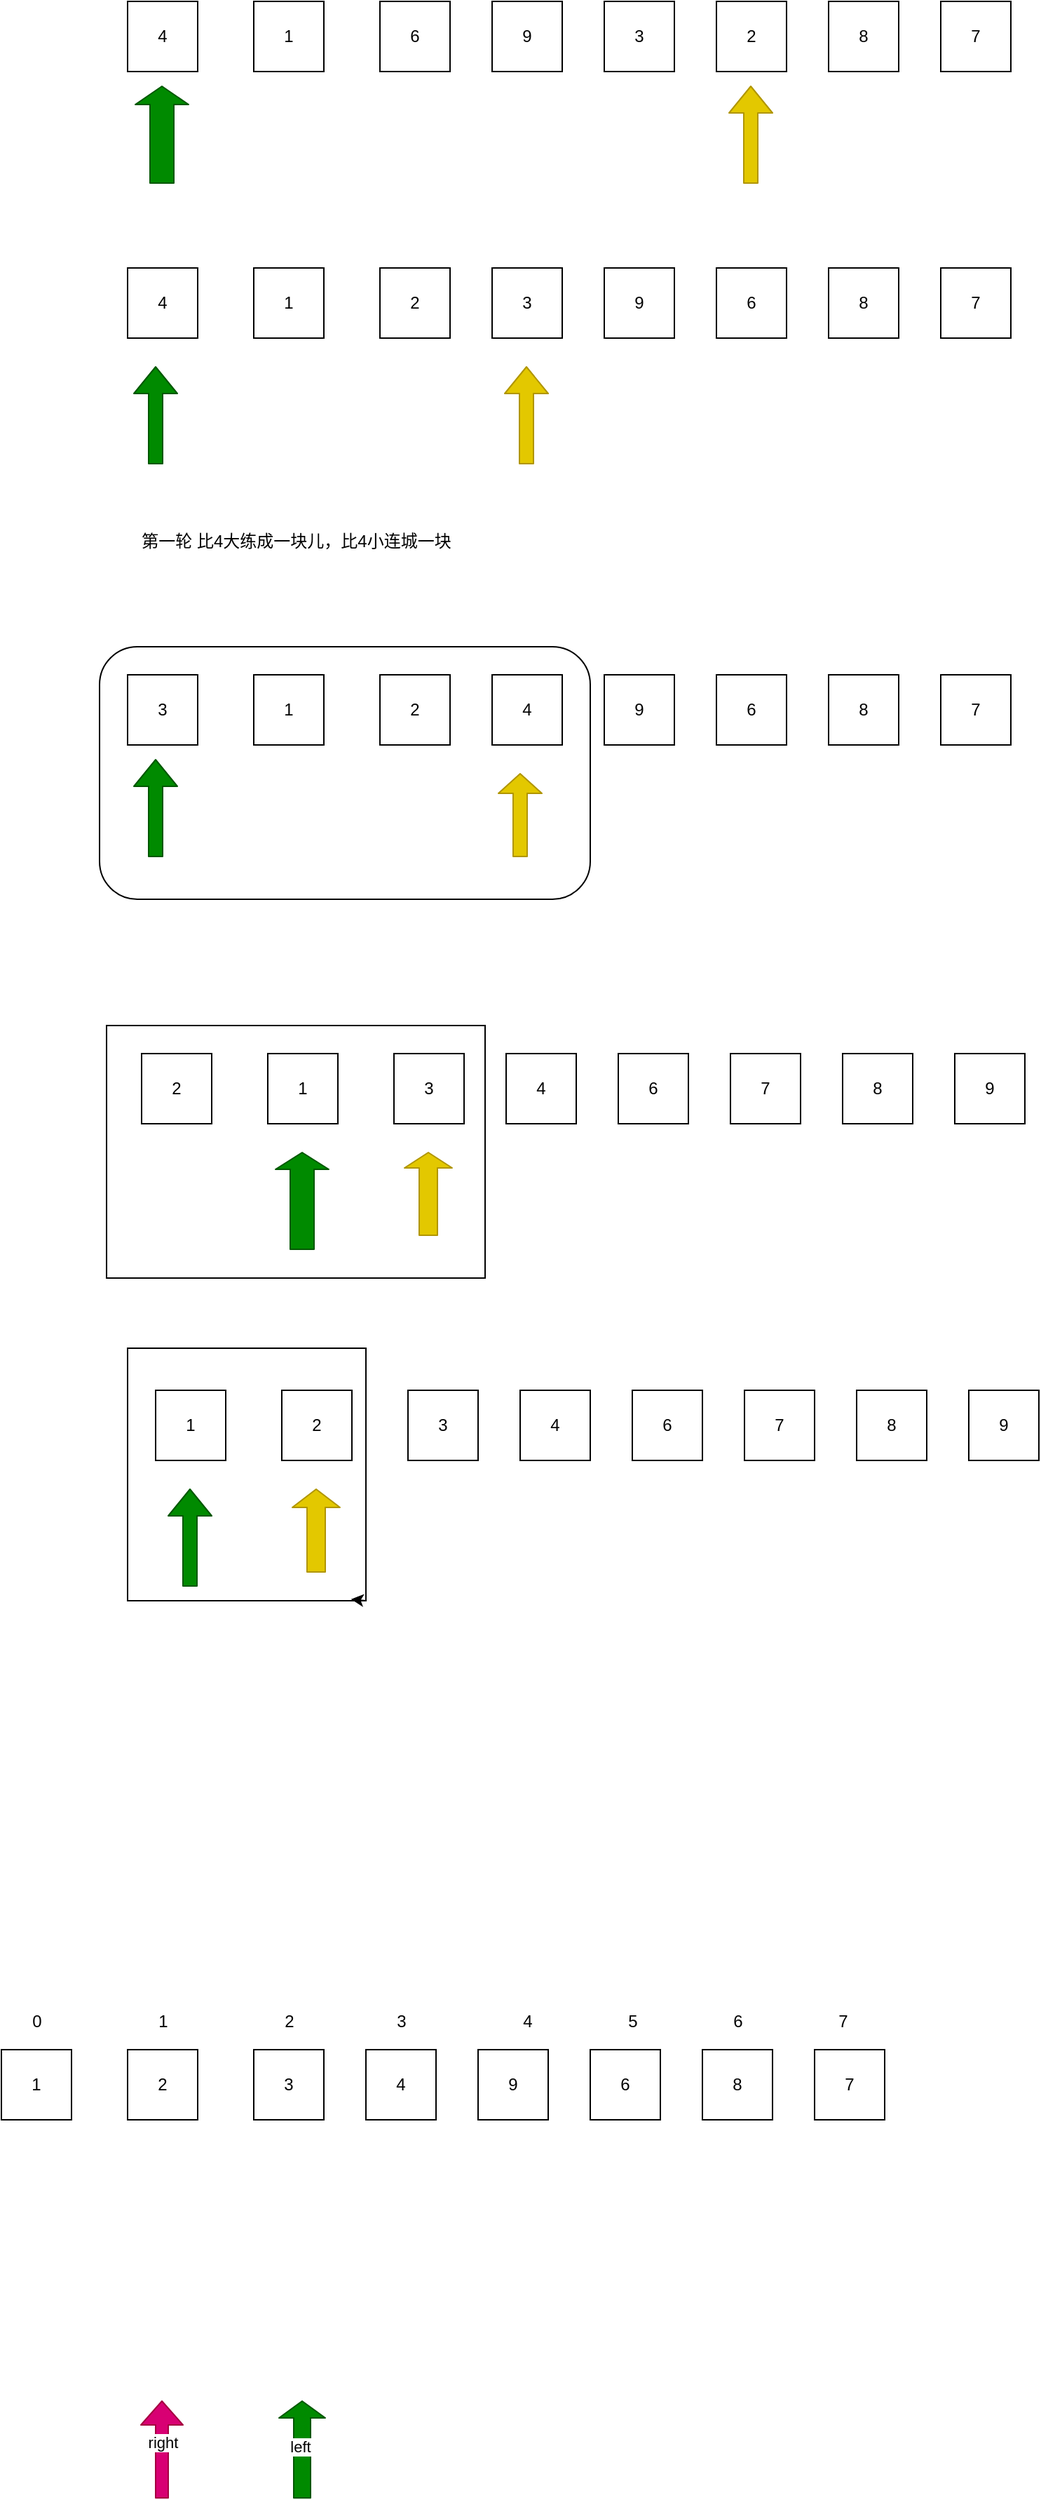 <mxfile>
    <diagram id="MeJ9iR_U8tfWcCD-AlA-" name="第 1 页">
        <mxGraphModel dx="890" dy="506" grid="1" gridSize="10" guides="1" tooltips="1" connect="1" arrows="1" fold="1" page="1" pageScale="1" pageWidth="827" pageHeight="1169" math="0" shadow="0">
            <root>
                <mxCell id="0"/>
                <mxCell id="1" parent="0"/>
                <mxCell id="51" value="" style="rounded=0;whiteSpace=wrap;html=1;" parent="1" vertex="1">
                    <mxGeometry x="95" y="810" width="270" height="180" as="geometry"/>
                </mxCell>
                <mxCell id="34" value="" style="rounded=1;whiteSpace=wrap;html=1;" parent="1" vertex="1">
                    <mxGeometry x="90" y="540" width="350" height="180" as="geometry"/>
                </mxCell>
                <mxCell id="2" value="1" style="rounded=0;whiteSpace=wrap;html=1;" parent="1" vertex="1">
                    <mxGeometry x="200" y="270" width="50" height="50" as="geometry"/>
                </mxCell>
                <mxCell id="3" value="6" style="rounded=0;whiteSpace=wrap;html=1;" parent="1" vertex="1">
                    <mxGeometry x="530" y="270" width="50" height="50" as="geometry"/>
                </mxCell>
                <mxCell id="4" value="9" style="rounded=0;whiteSpace=wrap;html=1;" parent="1" vertex="1">
                    <mxGeometry x="450" y="270" width="50" height="50" as="geometry"/>
                </mxCell>
                <mxCell id="5" value="4" style="rounded=0;whiteSpace=wrap;html=1;" parent="1" vertex="1">
                    <mxGeometry x="110" y="270" width="50" height="50" as="geometry"/>
                </mxCell>
                <mxCell id="6" value="2" style="rounded=0;whiteSpace=wrap;html=1;" parent="1" vertex="1">
                    <mxGeometry x="290" y="270" width="50" height="50" as="geometry"/>
                </mxCell>
                <mxCell id="7" value="7" style="rounded=0;whiteSpace=wrap;html=1;" parent="1" vertex="1">
                    <mxGeometry x="690" y="270" width="50" height="50" as="geometry"/>
                </mxCell>
                <mxCell id="8" value="8" style="rounded=0;whiteSpace=wrap;html=1;" parent="1" vertex="1">
                    <mxGeometry x="610" y="270" width="50" height="50" as="geometry"/>
                </mxCell>
                <mxCell id="9" value="3" style="rounded=0;whiteSpace=wrap;html=1;" parent="1" vertex="1">
                    <mxGeometry x="370" y="270" width="50" height="50" as="geometry"/>
                </mxCell>
                <mxCell id="10" value="" style="shape=flexArrow;endArrow=classic;html=1;fillColor=#008a00;strokeColor=#005700;" parent="1" edge="1">
                    <mxGeometry width="50" height="50" relative="1" as="geometry">
                        <mxPoint x="130" y="410" as="sourcePoint"/>
                        <mxPoint x="130" y="340" as="targetPoint"/>
                    </mxGeometry>
                </mxCell>
                <mxCell id="11" value="" style="shape=flexArrow;endArrow=classic;html=1;fillColor=#e3c800;strokeColor=#B09500;" parent="1" edge="1">
                    <mxGeometry width="50" height="50" relative="1" as="geometry">
                        <mxPoint x="394.5" y="410" as="sourcePoint"/>
                        <mxPoint x="394.5" y="340" as="targetPoint"/>
                    </mxGeometry>
                </mxCell>
                <mxCell id="12" value="第一轮 比4大练成一块儿，比4小连城一块" style="text;html=1;align=center;verticalAlign=middle;resizable=0;points=[];autosize=1;strokeColor=none;fillColor=none;" parent="1" vertex="1">
                    <mxGeometry x="110" y="450" width="240" height="30" as="geometry"/>
                </mxCell>
                <mxCell id="13" value="1" style="rounded=0;whiteSpace=wrap;html=1;" parent="1" vertex="1">
                    <mxGeometry x="200" y="80" width="50" height="50" as="geometry"/>
                </mxCell>
                <mxCell id="14" value="2" style="rounded=0;whiteSpace=wrap;html=1;" parent="1" vertex="1">
                    <mxGeometry x="530" y="80" width="50" height="50" as="geometry"/>
                </mxCell>
                <mxCell id="15" value="3" style="rounded=0;whiteSpace=wrap;html=1;" parent="1" vertex="1">
                    <mxGeometry x="450" y="80" width="50" height="50" as="geometry"/>
                </mxCell>
                <mxCell id="16" value="4" style="rounded=0;whiteSpace=wrap;html=1;" parent="1" vertex="1">
                    <mxGeometry x="110" y="80" width="50" height="50" as="geometry"/>
                </mxCell>
                <mxCell id="17" value="6" style="rounded=0;whiteSpace=wrap;html=1;" parent="1" vertex="1">
                    <mxGeometry x="290" y="80" width="50" height="50" as="geometry"/>
                </mxCell>
                <mxCell id="18" value="7" style="rounded=0;whiteSpace=wrap;html=1;" parent="1" vertex="1">
                    <mxGeometry x="690" y="80" width="50" height="50" as="geometry"/>
                </mxCell>
                <mxCell id="19" value="8" style="rounded=0;whiteSpace=wrap;html=1;" parent="1" vertex="1">
                    <mxGeometry x="610" y="80" width="50" height="50" as="geometry"/>
                </mxCell>
                <mxCell id="20" value="9" style="rounded=0;whiteSpace=wrap;html=1;" parent="1" vertex="1">
                    <mxGeometry x="370" y="80" width="50" height="50" as="geometry"/>
                </mxCell>
                <mxCell id="22" value="1" style="rounded=0;whiteSpace=wrap;html=1;" parent="1" vertex="1">
                    <mxGeometry x="200" y="560" width="50" height="50" as="geometry"/>
                </mxCell>
                <mxCell id="23" value="6" style="rounded=0;whiteSpace=wrap;html=1;" parent="1" vertex="1">
                    <mxGeometry x="530" y="560" width="50" height="50" as="geometry"/>
                </mxCell>
                <mxCell id="24" value="9" style="rounded=0;whiteSpace=wrap;html=1;" parent="1" vertex="1">
                    <mxGeometry x="450" y="560" width="50" height="50" as="geometry"/>
                </mxCell>
                <mxCell id="25" value="3" style="rounded=0;whiteSpace=wrap;html=1;" parent="1" vertex="1">
                    <mxGeometry x="110" y="560" width="50" height="50" as="geometry"/>
                </mxCell>
                <mxCell id="26" value="2" style="rounded=0;whiteSpace=wrap;html=1;" parent="1" vertex="1">
                    <mxGeometry x="290" y="560" width="50" height="50" as="geometry"/>
                </mxCell>
                <mxCell id="27" value="7" style="rounded=0;whiteSpace=wrap;html=1;" parent="1" vertex="1">
                    <mxGeometry x="690" y="560" width="50" height="50" as="geometry"/>
                </mxCell>
                <mxCell id="28" value="8" style="rounded=0;whiteSpace=wrap;html=1;" parent="1" vertex="1">
                    <mxGeometry x="610" y="560" width="50" height="50" as="geometry"/>
                </mxCell>
                <mxCell id="29" value="4" style="rounded=0;whiteSpace=wrap;html=1;" parent="1" vertex="1">
                    <mxGeometry x="370" y="560" width="50" height="50" as="geometry"/>
                </mxCell>
                <mxCell id="36" value="1" style="rounded=0;whiteSpace=wrap;html=1;" parent="1" vertex="1">
                    <mxGeometry x="210" y="830" width="50" height="50" as="geometry"/>
                </mxCell>
                <mxCell id="37" value="7" style="rounded=0;whiteSpace=wrap;html=1;" parent="1" vertex="1">
                    <mxGeometry x="540" y="830" width="50" height="50" as="geometry"/>
                </mxCell>
                <mxCell id="38" value="6" style="rounded=0;whiteSpace=wrap;html=1;" parent="1" vertex="1">
                    <mxGeometry x="460" y="830" width="50" height="50" as="geometry"/>
                </mxCell>
                <mxCell id="39" value="2" style="rounded=0;whiteSpace=wrap;html=1;" parent="1" vertex="1">
                    <mxGeometry x="120" y="830" width="50" height="50" as="geometry"/>
                </mxCell>
                <mxCell id="40" value="3" style="rounded=0;whiteSpace=wrap;html=1;" parent="1" vertex="1">
                    <mxGeometry x="300" y="830" width="50" height="50" as="geometry"/>
                </mxCell>
                <mxCell id="41" value="9" style="rounded=0;whiteSpace=wrap;html=1;" parent="1" vertex="1">
                    <mxGeometry x="700" y="830" width="50" height="50" as="geometry"/>
                </mxCell>
                <mxCell id="42" value="8" style="rounded=0;whiteSpace=wrap;html=1;" parent="1" vertex="1">
                    <mxGeometry x="620" y="830" width="50" height="50" as="geometry"/>
                </mxCell>
                <mxCell id="43" value="4" style="rounded=0;whiteSpace=wrap;html=1;" parent="1" vertex="1">
                    <mxGeometry x="380" y="830" width="50" height="50" as="geometry"/>
                </mxCell>
                <mxCell id="44" value="" style="shape=flexArrow;endArrow=classic;html=1;fillColor=#008a00;strokeColor=#005700;width=17;endSize=3.67;" parent="1" edge="1">
                    <mxGeometry width="50" height="50" relative="1" as="geometry">
                        <mxPoint x="234.5" y="970" as="sourcePoint"/>
                        <mxPoint x="234.5" y="900" as="targetPoint"/>
                    </mxGeometry>
                </mxCell>
                <mxCell id="48" value="" style="shape=flexArrow;endArrow=classic;html=1;fillColor=#e3c800;strokeColor=#B09500;width=13;endSize=3.33;" parent="1" edge="1">
                    <mxGeometry width="50" height="50" relative="1" as="geometry">
                        <mxPoint x="324.5" y="960" as="sourcePoint"/>
                        <mxPoint x="324.5" y="900" as="targetPoint"/>
                    </mxGeometry>
                </mxCell>
                <mxCell id="54" value="" style="rounded=0;whiteSpace=wrap;html=1;" parent="1" vertex="1">
                    <mxGeometry x="110" y="1040" width="170" height="180" as="geometry"/>
                </mxCell>
                <mxCell id="55" value="2" style="rounded=0;whiteSpace=wrap;html=1;" parent="1" vertex="1">
                    <mxGeometry x="220" y="1070" width="50" height="50" as="geometry"/>
                </mxCell>
                <mxCell id="56" value="7" style="rounded=0;whiteSpace=wrap;html=1;" parent="1" vertex="1">
                    <mxGeometry x="550" y="1070" width="50" height="50" as="geometry"/>
                </mxCell>
                <mxCell id="57" value="6" style="rounded=0;whiteSpace=wrap;html=1;" parent="1" vertex="1">
                    <mxGeometry x="470" y="1070" width="50" height="50" as="geometry"/>
                </mxCell>
                <mxCell id="58" value="1" style="rounded=0;whiteSpace=wrap;html=1;" parent="1" vertex="1">
                    <mxGeometry x="130" y="1070" width="50" height="50" as="geometry"/>
                </mxCell>
                <mxCell id="59" value="3" style="rounded=0;whiteSpace=wrap;html=1;" parent="1" vertex="1">
                    <mxGeometry x="310" y="1070" width="50" height="50" as="geometry"/>
                </mxCell>
                <mxCell id="60" value="9" style="rounded=0;whiteSpace=wrap;html=1;" parent="1" vertex="1">
                    <mxGeometry x="710" y="1070" width="50" height="50" as="geometry"/>
                </mxCell>
                <mxCell id="61" value="8" style="rounded=0;whiteSpace=wrap;html=1;" parent="1" vertex="1">
                    <mxGeometry x="630" y="1070" width="50" height="50" as="geometry"/>
                </mxCell>
                <mxCell id="62" value="4" style="rounded=0;whiteSpace=wrap;html=1;" parent="1" vertex="1">
                    <mxGeometry x="390" y="1070" width="50" height="50" as="geometry"/>
                </mxCell>
                <mxCell id="63" value="" style="shape=flexArrow;endArrow=classic;html=1;fillColor=#008a00;strokeColor=#005700;" parent="1" edge="1">
                    <mxGeometry width="50" height="50" relative="1" as="geometry">
                        <mxPoint x="154.5" y="1210" as="sourcePoint"/>
                        <mxPoint x="154.5" y="1140" as="targetPoint"/>
                    </mxGeometry>
                </mxCell>
                <mxCell id="65" value="" style="shape=flexArrow;endArrow=classic;html=1;fillColor=#008a00;strokeColor=#005700;" parent="1" edge="1">
                    <mxGeometry width="50" height="50" relative="1" as="geometry">
                        <mxPoint x="130" y="690" as="sourcePoint"/>
                        <mxPoint x="130" y="620" as="targetPoint"/>
                    </mxGeometry>
                </mxCell>
                <mxCell id="66" value="" style="shape=flexArrow;endArrow=classic;html=1;fillColor=#e3c800;strokeColor=#B09500;width=10;endSize=4.33;" parent="1" edge="1">
                    <mxGeometry width="50" height="50" relative="1" as="geometry">
                        <mxPoint x="390" y="690" as="sourcePoint"/>
                        <mxPoint x="390" y="630" as="targetPoint"/>
                    </mxGeometry>
                </mxCell>
                <mxCell id="67" style="edgeStyle=none;html=1;exitX=1;exitY=1;exitDx=0;exitDy=0;entryX=0.937;entryY=0.994;entryDx=0;entryDy=0;entryPerimeter=0;" parent="1" source="54" target="54" edge="1">
                    <mxGeometry relative="1" as="geometry"/>
                </mxCell>
                <mxCell id="68" value="" style="shape=flexArrow;endArrow=classic;html=1;fillColor=#e3c800;strokeColor=#B09500;width=13;endSize=4;startSize=4;" edge="1" parent="1">
                    <mxGeometry width="50" height="50" relative="1" as="geometry">
                        <mxPoint x="244.5" y="1200" as="sourcePoint"/>
                        <mxPoint x="244.5" y="1140" as="targetPoint"/>
                    </mxGeometry>
                </mxCell>
                <mxCell id="69" value="" style="shape=flexArrow;endArrow=classic;html=1;fillColor=#008a00;strokeColor=#005700;width=17;endSize=4;" edge="1" parent="1">
                    <mxGeometry width="50" height="50" relative="1" as="geometry">
                        <mxPoint x="134.5" y="210" as="sourcePoint"/>
                        <mxPoint x="134.5" y="140" as="targetPoint"/>
                    </mxGeometry>
                </mxCell>
                <mxCell id="70" value="" style="shape=flexArrow;endArrow=classic;html=1;fillColor=#e3c800;strokeColor=#B09500;" edge="1" parent="1">
                    <mxGeometry width="50" height="50" relative="1" as="geometry">
                        <mxPoint x="554.5" y="210" as="sourcePoint"/>
                        <mxPoint x="554.5" y="140" as="targetPoint"/>
                    </mxGeometry>
                </mxCell>
                <mxCell id="71" value="2" style="rounded=0;whiteSpace=wrap;html=1;" vertex="1" parent="1">
                    <mxGeometry x="110" y="1540" width="50" height="50" as="geometry"/>
                </mxCell>
                <mxCell id="72" value="6" style="rounded=0;whiteSpace=wrap;html=1;" vertex="1" parent="1">
                    <mxGeometry x="440" y="1540" width="50" height="50" as="geometry"/>
                </mxCell>
                <mxCell id="73" value="9" style="rounded=0;whiteSpace=wrap;html=1;" vertex="1" parent="1">
                    <mxGeometry x="360" y="1540" width="50" height="50" as="geometry"/>
                </mxCell>
                <mxCell id="74" value="1" style="rounded=0;whiteSpace=wrap;html=1;" vertex="1" parent="1">
                    <mxGeometry x="20" y="1540" width="50" height="50" as="geometry"/>
                </mxCell>
                <mxCell id="75" value="3" style="rounded=0;whiteSpace=wrap;html=1;" vertex="1" parent="1">
                    <mxGeometry x="200" y="1540" width="50" height="50" as="geometry"/>
                </mxCell>
                <mxCell id="76" value="7" style="rounded=0;whiteSpace=wrap;html=1;" vertex="1" parent="1">
                    <mxGeometry x="600" y="1540" width="50" height="50" as="geometry"/>
                </mxCell>
                <mxCell id="77" value="8" style="rounded=0;whiteSpace=wrap;html=1;" vertex="1" parent="1">
                    <mxGeometry x="520" y="1540" width="50" height="50" as="geometry"/>
                </mxCell>
                <mxCell id="78" value="4" style="rounded=0;whiteSpace=wrap;html=1;" vertex="1" parent="1">
                    <mxGeometry x="280" y="1540" width="50" height="50" as="geometry"/>
                </mxCell>
                <mxCell id="79" value="" style="shape=flexArrow;endArrow=classic;html=1;fillColor=#008a00;strokeColor=#005700;width=12;endSize=3.67;" edge="1" parent="1">
                    <mxGeometry width="50" height="50" relative="1" as="geometry">
                        <mxPoint x="234.5" y="1860" as="sourcePoint"/>
                        <mxPoint x="234.5" y="1790" as="targetPoint"/>
                    </mxGeometry>
                </mxCell>
                <mxCell id="84" value="left" style="edgeLabel;html=1;align=center;verticalAlign=middle;resizable=0;points=[];" vertex="1" connectable="0" parent="79">
                    <mxGeometry x="0.057" y="3" relative="1" as="geometry">
                        <mxPoint x="1" as="offset"/>
                    </mxGeometry>
                </mxCell>
                <mxCell id="80" value="" style="shape=flexArrow;endArrow=classic;html=1;fillColor=#d80073;strokeColor=#A50040;width=9;endSize=5.33;" edge="1" parent="1">
                    <mxGeometry width="50" height="50" relative="1" as="geometry">
                        <mxPoint x="134.5" y="1860" as="sourcePoint"/>
                        <mxPoint x="134.5" y="1790" as="targetPoint"/>
                    </mxGeometry>
                </mxCell>
                <mxCell id="83" value="right" style="edgeLabel;html=1;align=center;verticalAlign=middle;resizable=0;points=[];" vertex="1" connectable="0" parent="80">
                    <mxGeometry x="0.6" y="4" relative="1" as="geometry">
                        <mxPoint x="4" y="16" as="offset"/>
                    </mxGeometry>
                </mxCell>
                <mxCell id="85" value="0" style="text;html=1;align=center;verticalAlign=middle;resizable=0;points=[];autosize=1;strokeColor=none;fillColor=none;" vertex="1" parent="1">
                    <mxGeometry x="30" y="1505" width="30" height="30" as="geometry"/>
                </mxCell>
                <mxCell id="86" value="1" style="text;html=1;align=center;verticalAlign=middle;resizable=0;points=[];autosize=1;strokeColor=none;fillColor=none;" vertex="1" parent="1">
                    <mxGeometry x="120" y="1505" width="30" height="30" as="geometry"/>
                </mxCell>
                <mxCell id="87" value="2" style="text;html=1;align=center;verticalAlign=middle;resizable=0;points=[];autosize=1;strokeColor=none;fillColor=none;" vertex="1" parent="1">
                    <mxGeometry x="210" y="1505" width="30" height="30" as="geometry"/>
                </mxCell>
                <mxCell id="88" value="3" style="text;html=1;align=center;verticalAlign=middle;resizable=0;points=[];autosize=1;strokeColor=none;fillColor=none;" vertex="1" parent="1">
                    <mxGeometry x="290" y="1505" width="30" height="30" as="geometry"/>
                </mxCell>
                <mxCell id="89" value="4" style="text;html=1;align=center;verticalAlign=middle;resizable=0;points=[];autosize=1;strokeColor=none;fillColor=none;" vertex="1" parent="1">
                    <mxGeometry x="380" y="1505" width="30" height="30" as="geometry"/>
                </mxCell>
                <mxCell id="90" value="5" style="text;html=1;align=center;verticalAlign=middle;resizable=0;points=[];autosize=1;strokeColor=none;fillColor=none;" vertex="1" parent="1">
                    <mxGeometry x="455" y="1505" width="30" height="30" as="geometry"/>
                </mxCell>
                <mxCell id="91" value="6" style="text;html=1;align=center;verticalAlign=middle;resizable=0;points=[];autosize=1;strokeColor=none;fillColor=none;" vertex="1" parent="1">
                    <mxGeometry x="530" y="1505" width="30" height="30" as="geometry"/>
                </mxCell>
                <mxCell id="92" value="7" style="text;html=1;align=center;verticalAlign=middle;resizable=0;points=[];autosize=1;strokeColor=none;fillColor=none;" vertex="1" parent="1">
                    <mxGeometry x="605" y="1505" width="30" height="30" as="geometry"/>
                </mxCell>
            </root>
        </mxGraphModel>
    </diagram>
</mxfile>